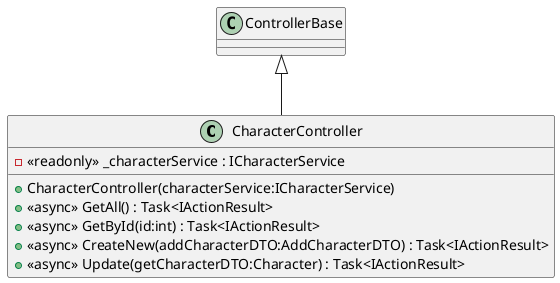 @startuml
class CharacterController {
    - <<readonly>> _characterService : ICharacterService
    + CharacterController(characterService:ICharacterService)
    + <<async>> GetAll() : Task<IActionResult>
    + <<async>> GetById(id:int) : Task<IActionResult>
    + <<async>> CreateNew(addCharacterDTO:AddCharacterDTO) : Task<IActionResult>
    + <<async>> Update(getCharacterDTO:Character) : Task<IActionResult>
}
ControllerBase <|-- CharacterController
@enduml
